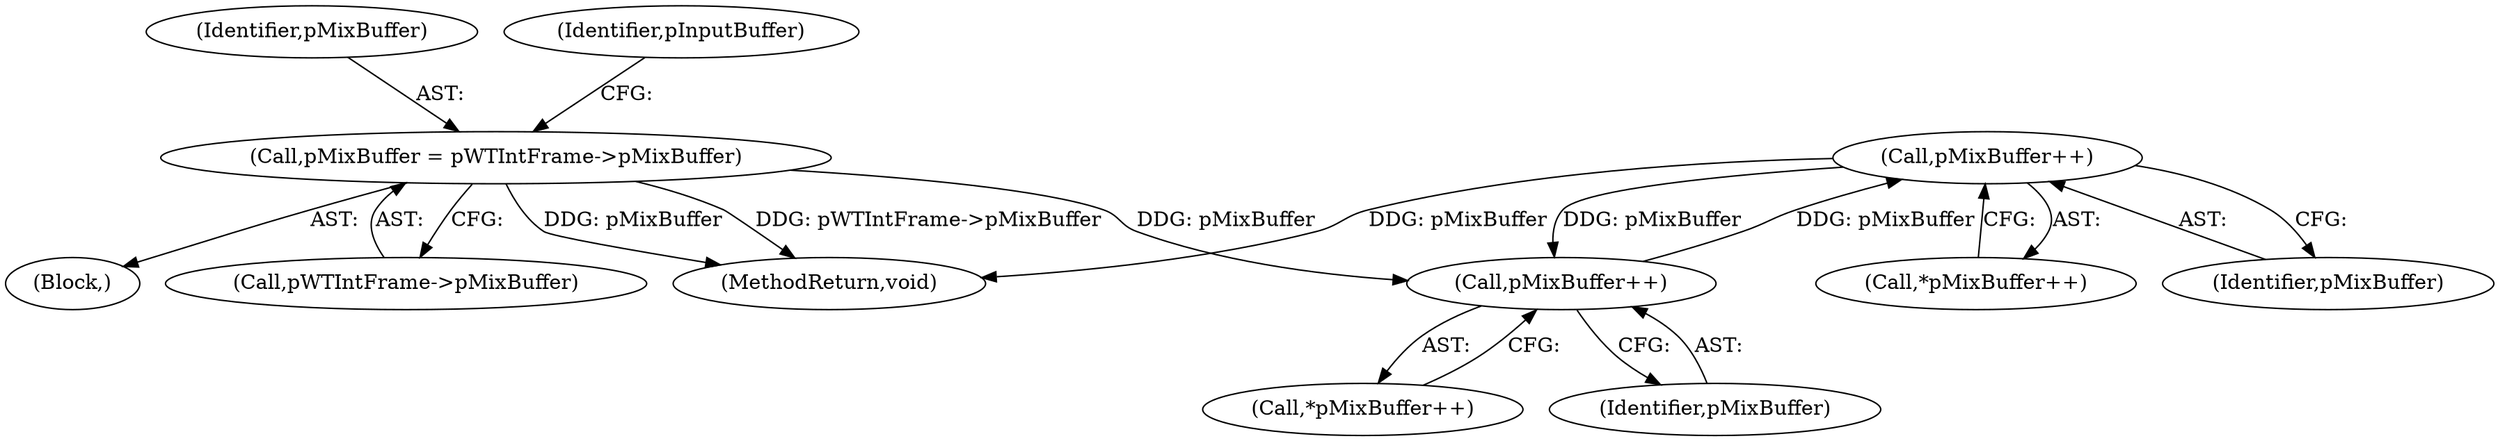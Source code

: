 digraph "0_Android_3ac044334c3ff6a61cb4238ff3ddaf17c7efcf49_4@pointer" {
"1000258" [label="(Call,pMixBuffer++)"];
"1000236" [label="(Call,pMixBuffer++)"];
"1000258" [label="(Call,pMixBuffer++)"];
"1000144" [label="(Call,pMixBuffer = pWTIntFrame->pMixBuffer)"];
"1000258" [label="(Call,pMixBuffer++)"];
"1000145" [label="(Identifier,pMixBuffer)"];
"1000257" [label="(Call,*pMixBuffer++)"];
"1000236" [label="(Call,pMixBuffer++)"];
"1000150" [label="(Identifier,pInputBuffer)"];
"1000120" [label="(Block,)"];
"1000235" [label="(Call,*pMixBuffer++)"];
"1000259" [label="(Identifier,pMixBuffer)"];
"1000237" [label="(Identifier,pMixBuffer)"];
"1000144" [label="(Call,pMixBuffer = pWTIntFrame->pMixBuffer)"];
"1000261" [label="(MethodReturn,void)"];
"1000146" [label="(Call,pWTIntFrame->pMixBuffer)"];
"1000258" -> "1000257"  [label="AST: "];
"1000258" -> "1000259"  [label="CFG: "];
"1000259" -> "1000258"  [label="AST: "];
"1000257" -> "1000258"  [label="CFG: "];
"1000258" -> "1000261"  [label="DDG: pMixBuffer"];
"1000258" -> "1000236"  [label="DDG: pMixBuffer"];
"1000236" -> "1000258"  [label="DDG: pMixBuffer"];
"1000236" -> "1000235"  [label="AST: "];
"1000236" -> "1000237"  [label="CFG: "];
"1000237" -> "1000236"  [label="AST: "];
"1000235" -> "1000236"  [label="CFG: "];
"1000144" -> "1000236"  [label="DDG: pMixBuffer"];
"1000144" -> "1000120"  [label="AST: "];
"1000144" -> "1000146"  [label="CFG: "];
"1000145" -> "1000144"  [label="AST: "];
"1000146" -> "1000144"  [label="AST: "];
"1000150" -> "1000144"  [label="CFG: "];
"1000144" -> "1000261"  [label="DDG: pMixBuffer"];
"1000144" -> "1000261"  [label="DDG: pWTIntFrame->pMixBuffer"];
}
